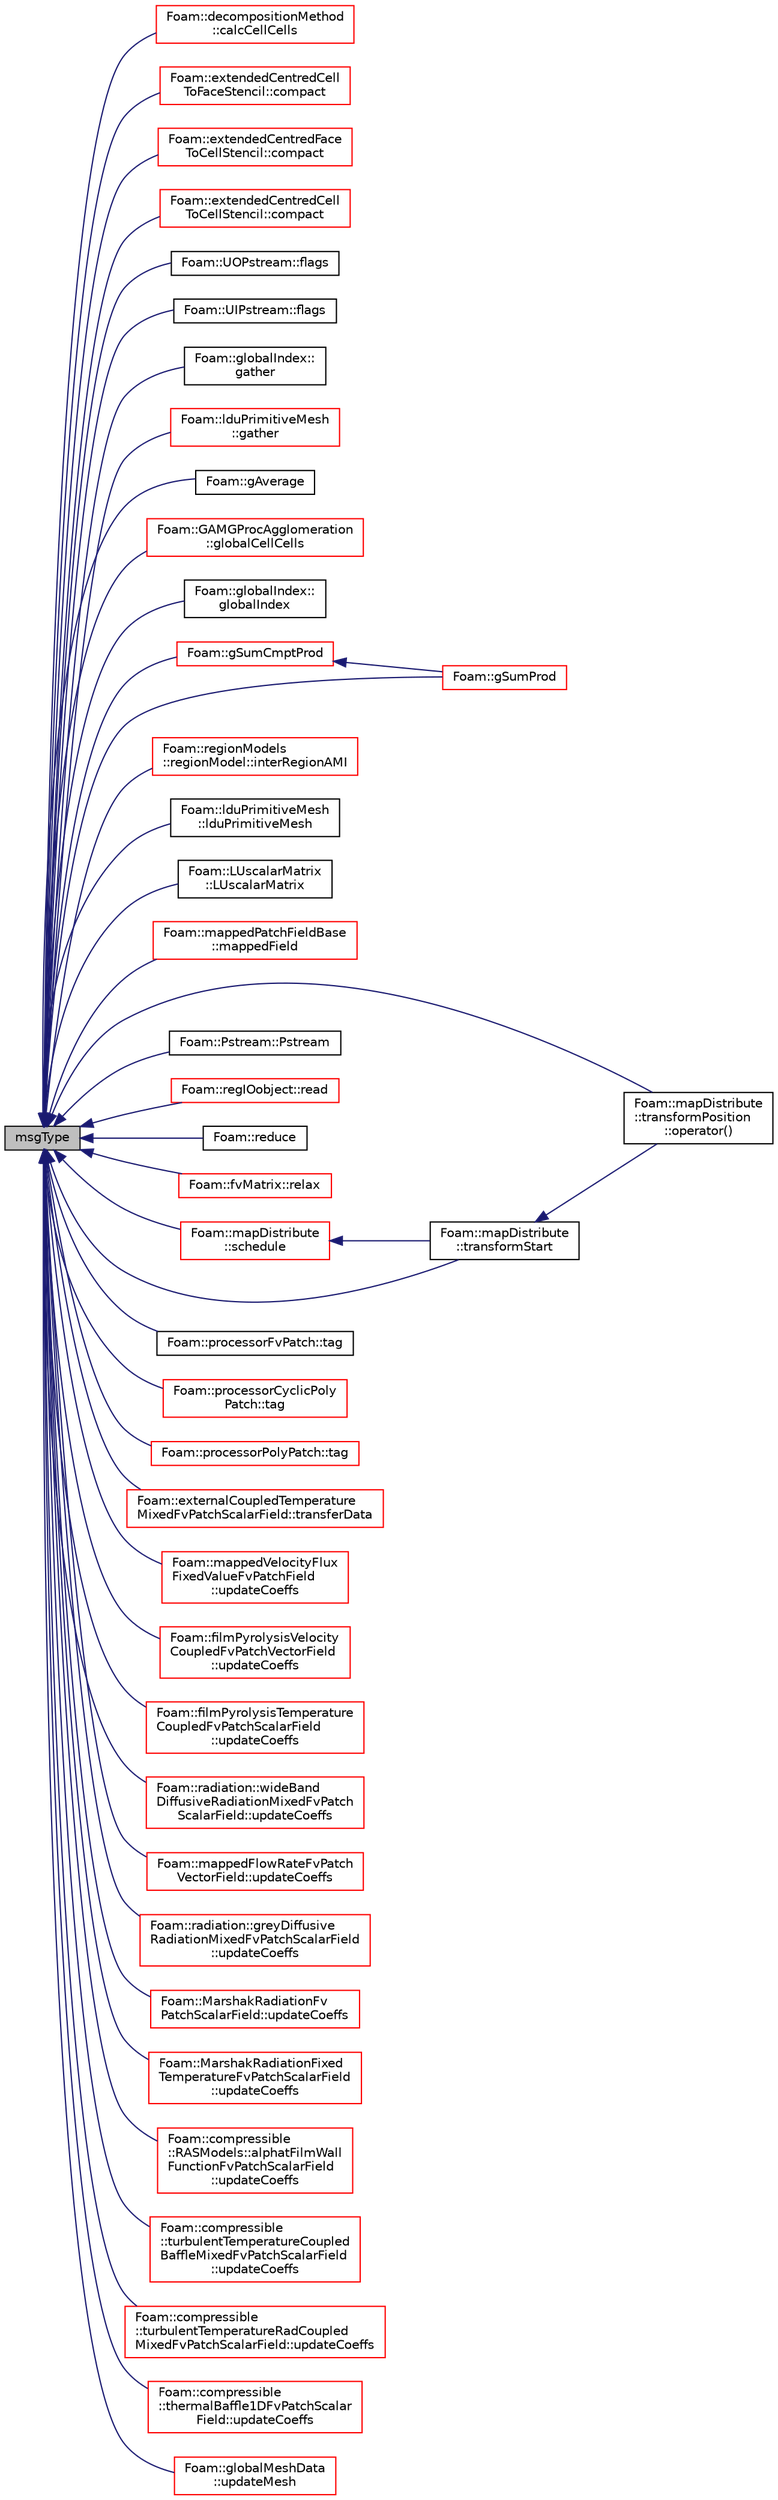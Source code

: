 digraph "msgType"
{
  bgcolor="transparent";
  edge [fontname="Helvetica",fontsize="10",labelfontname="Helvetica",labelfontsize="10"];
  node [fontname="Helvetica",fontsize="10",shape=record];
  rankdir="LR";
  Node1 [label="msgType",height=0.2,width=0.4,color="black", fillcolor="grey75", style="filled", fontcolor="black"];
  Node1 -> Node2 [dir="back",color="midnightblue",fontsize="10",style="solid",fontname="Helvetica"];
  Node2 [label="Foam::decompositionMethod\l::calcCellCells",height=0.2,width=0.4,color="red",URL="$a00513.html#a86727d8c968e3ae5d8f394879e2b3c8a",tooltip="Helper: determine (local or global) cellCells from mesh. "];
  Node1 -> Node3 [dir="back",color="midnightblue",fontsize="10",style="solid",fontname="Helvetica"];
  Node3 [label="Foam::extendedCentredCell\lToFaceStencil::compact",height=0.2,width=0.4,color="red",URL="$a00708.html#a043cdfc194924194e381a986c229569e",tooltip="After removing elements from the stencil adapt the schedule (map). "];
  Node1 -> Node4 [dir="back",color="midnightblue",fontsize="10",style="solid",fontname="Helvetica"];
  Node4 [label="Foam::extendedCentredFace\lToCellStencil::compact",height=0.2,width=0.4,color="red",URL="$a00709.html#a043cdfc194924194e381a986c229569e",tooltip="After removing elements from the stencil adapt the schedule (map). "];
  Node1 -> Node5 [dir="back",color="midnightblue",fontsize="10",style="solid",fontname="Helvetica"];
  Node5 [label="Foam::extendedCentredCell\lToCellStencil::compact",height=0.2,width=0.4,color="red",URL="$a00707.html#a043cdfc194924194e381a986c229569e",tooltip="After removing elements from the stencil adapt the schedule (map). "];
  Node1 -> Node6 [dir="back",color="midnightblue",fontsize="10",style="solid",fontname="Helvetica"];
  Node6 [label="Foam::UOPstream::flags",height=0.2,width=0.4,color="black",URL="$a02856.html#aae0c4712818b0e951b1043a1ae55f279",tooltip="Return flags of output stream. "];
  Node1 -> Node7 [dir="back",color="midnightblue",fontsize="10",style="solid",fontname="Helvetica"];
  Node7 [label="Foam::UIPstream::flags",height=0.2,width=0.4,color="black",URL="$a02827.html#aae0c4712818b0e951b1043a1ae55f279",tooltip="Return flags of output stream. "];
  Node1 -> Node8 [dir="back",color="midnightblue",fontsize="10",style="solid",fontname="Helvetica"];
  Node8 [label="Foam::globalIndex::\lgather",height=0.2,width=0.4,color="black",URL="$a00944.html#a71848f5e700e87cdfd5882949351f7c0",tooltip="Collect data in processor order on master (== procIDs[0]). "];
  Node1 -> Node9 [dir="back",color="midnightblue",fontsize="10",style="solid",fontname="Helvetica"];
  Node9 [label="Foam::lduPrimitiveMesh\l::gather",height=0.2,width=0.4,color="red",URL="$a01305.html#ad7514c3eec68fa18c472b5dfe1c2b5a4",tooltip="Gather meshes from other processors onto procIDs[0]. "];
  Node1 -> Node10 [dir="back",color="midnightblue",fontsize="10",style="solid",fontname="Helvetica"];
  Node10 [label="Foam::gAverage",height=0.2,width=0.4,color="black",URL="$a10958.html#a21de4faef936da2f6e8205e287029228"];
  Node1 -> Node11 [dir="back",color="midnightblue",fontsize="10",style="solid",fontname="Helvetica"];
  Node11 [label="Foam::GAMGProcAgglomeration\l::globalCellCells",height=0.2,width=0.4,color="red",URL="$a00913.html#a59b7daeb97bb6479a59cdeacff965dc5",tooltip="Debug: calculate global cell-cells. "];
  Node1 -> Node12 [dir="back",color="midnightblue",fontsize="10",style="solid",fontname="Helvetica"];
  Node12 [label="Foam::globalIndex::\lglobalIndex",height=0.2,width=0.4,color="black",URL="$a00944.html#a39ebbeaca6850dfbcf3f8c2d7305feb9",tooltip="Construct from local max size. Does communication with default. "];
  Node1 -> Node13 [dir="back",color="midnightblue",fontsize="10",style="solid",fontname="Helvetica"];
  Node13 [label="Foam::gSumCmptProd",height=0.2,width=0.4,color="red",URL="$a10958.html#afe5291c470b6a434026fb71cb9b8814c"];
  Node13 -> Node14 [dir="back",color="midnightblue",fontsize="10",style="solid",fontname="Helvetica"];
  Node14 [label="Foam::gSumProd",height=0.2,width=0.4,color="red",URL="$a10958.html#a415d3d5e182ef5f78f3e8f5459487069"];
  Node1 -> Node14 [dir="back",color="midnightblue",fontsize="10",style="solid",fontname="Helvetica"];
  Node1 -> Node15 [dir="back",color="midnightblue",fontsize="10",style="solid",fontname="Helvetica"];
  Node15 [label="Foam::regionModels\l::regionModel::interRegionAMI",height=0.2,width=0.4,color="red",URL="$a02173.html#a54101281c21a9eda1277e3fe4c1c596e",tooltip="Create or return a new inter-region AMI object. "];
  Node1 -> Node16 [dir="back",color="midnightblue",fontsize="10",style="solid",fontname="Helvetica"];
  Node16 [label="Foam::lduPrimitiveMesh\l::lduPrimitiveMesh",height=0.2,width=0.4,color="black",URL="$a01305.html#aeae1eb8af27cafdc116980dd48968d19",tooltip="Construct by combining multiple meshes. The meshes come from. "];
  Node1 -> Node17 [dir="back",color="midnightblue",fontsize="10",style="solid",fontname="Helvetica"];
  Node17 [label="Foam::LUscalarMatrix\l::LUscalarMatrix",height=0.2,width=0.4,color="black",URL="$a01413.html#aebab11f1a492c2f8e5e99c3e138253ce",tooltip="Construct from lduMatrix and perform LU decomposition. "];
  Node1 -> Node18 [dir="back",color="midnightblue",fontsize="10",style="solid",fontname="Helvetica"];
  Node18 [label="Foam::mappedPatchFieldBase\l::mappedField",height=0.2,width=0.4,color="red",URL="$a01446.html#af85b5ce63e4be45def690103f387de9a",tooltip="Map sampleField onto *this patch. "];
  Node1 -> Node19 [dir="back",color="midnightblue",fontsize="10",style="solid",fontname="Helvetica"];
  Node19 [label="Foam::mapDistribute\l::transformPosition\l::operator()",height=0.2,width=0.4,color="black",URL="$a02736.html#a5103d9ce6de9980590a53094344b66c0"];
  Node1 -> Node20 [dir="back",color="midnightblue",fontsize="10",style="solid",fontname="Helvetica"];
  Node20 [label="Foam::Pstream::Pstream",height=0.2,width=0.4,color="black",URL="$a02049.html#a2b31c5d4673e1c7d7366b8b6bf47830d",tooltip="Construct given optional buffer size. "];
  Node1 -> Node21 [dir="back",color="midnightblue",fontsize="10",style="solid",fontname="Helvetica"];
  Node21 [label="Foam::regIOobject::read",height=0.2,width=0.4,color="red",URL="$a02186.html#af816873151ddb0126e98bb2f914d8ed5",tooltip="Read object. "];
  Node1 -> Node22 [dir="back",color="midnightblue",fontsize="10",style="solid",fontname="Helvetica"];
  Node22 [label="Foam::reduce",height=0.2,width=0.4,color="black",URL="$a10958.html#ab8ee16c289a3576d52f14d6bfb963e4c"];
  Node1 -> Node23 [dir="back",color="midnightblue",fontsize="10",style="solid",fontname="Helvetica"];
  Node23 [label="Foam::fvMatrix::relax",height=0.2,width=0.4,color="red",URL="$a00888.html#a06343b944c91a56352ebf646011c212e",tooltip="Relax matrix (for steady-state solution). "];
  Node1 -> Node24 [dir="back",color="midnightblue",fontsize="10",style="solid",fontname="Helvetica"];
  Node24 [label="Foam::mapDistribute\l::schedule",height=0.2,width=0.4,color="red",URL="$a01427.html#a29cfdd8ae6b2f25bc5294fb74d47ce50",tooltip="Return a schedule. Demand driven. See above. "];
  Node24 -> Node25 [dir="back",color="midnightblue",fontsize="10",style="solid",fontname="Helvetica"];
  Node25 [label="Foam::mapDistribute\l::transformStart",height=0.2,width=0.4,color="black",URL="$a01427.html#ad81500f3e446cb0a0fa323d46e6c8575",tooltip="Destination in constructMap for transformed elements. "];
  Node25 -> Node19 [dir="back",color="midnightblue",fontsize="10",style="solid",fontname="Helvetica"];
  Node1 -> Node26 [dir="back",color="midnightblue",fontsize="10",style="solid",fontname="Helvetica"];
  Node26 [label="Foam::processorFvPatch::tag",height=0.2,width=0.4,color="black",URL="$a02018.html#a89e5c03f22a8104e39d199c57ea83f4a",tooltip="Return message tag used for sending. "];
  Node1 -> Node27 [dir="back",color="midnightblue",fontsize="10",style="solid",fontname="Helvetica"];
  Node27 [label="Foam::processorCyclicPoly\lPatch::tag",height=0.2,width=0.4,color="red",URL="$a02016.html#aeb56925b80e35f34f6b668e91663d570",tooltip="Return message tag to use for communication. "];
  Node1 -> Node28 [dir="back",color="midnightblue",fontsize="10",style="solid",fontname="Helvetica"];
  Node28 [label="Foam::processorPolyPatch::tag",height=0.2,width=0.4,color="red",URL="$a02028.html#a89e5c03f22a8104e39d199c57ea83f4a",tooltip="Return message tag to use for communication. "];
  Node1 -> Node29 [dir="back",color="midnightblue",fontsize="10",style="solid",fontname="Helvetica"];
  Node29 [label="Foam::externalCoupledTemperature\lMixedFvPatchScalarField::transferData",height=0.2,width=0.4,color="red",URL="$a00717.html#a0b1b3cb36932ce3499b0f68b6172d183",tooltip="Transfer data for external source. "];
  Node1 -> Node25 [dir="back",color="midnightblue",fontsize="10",style="solid",fontname="Helvetica"];
  Node1 -> Node30 [dir="back",color="midnightblue",fontsize="10",style="solid",fontname="Helvetica"];
  Node30 [label="Foam::mappedVelocityFlux\lFixedValueFvPatchField\l::updateCoeffs",height=0.2,width=0.4,color="red",URL="$a01451.html#a7e24eafac629d3733181cd942d4c902f",tooltip="Update the coefficients associated with the patch field. "];
  Node1 -> Node31 [dir="back",color="midnightblue",fontsize="10",style="solid",fontname="Helvetica"];
  Node31 [label="Foam::filmPyrolysisVelocity\lCoupledFvPatchVectorField\l::updateCoeffs",height=0.2,width=0.4,color="red",URL="$a00796.html#a7e24eafac629d3733181cd942d4c902f",tooltip="Update the coefficients associated with the patch field. "];
  Node1 -> Node32 [dir="back",color="midnightblue",fontsize="10",style="solid",fontname="Helvetica"];
  Node32 [label="Foam::filmPyrolysisTemperature\lCoupledFvPatchScalarField\l::updateCoeffs",height=0.2,width=0.4,color="red",URL="$a00795.html#a7e24eafac629d3733181cd942d4c902f",tooltip="Update the coefficients associated with the patch field. "];
  Node1 -> Node33 [dir="back",color="midnightblue",fontsize="10",style="solid",fontname="Helvetica"];
  Node33 [label="Foam::radiation::wideBand\lDiffusiveRadiationMixedFvPatch\lScalarField::updateCoeffs",height=0.2,width=0.4,color="red",URL="$a02965.html#a7e24eafac629d3733181cd942d4c902f",tooltip="Update the coefficients associated with the patch field. "];
  Node1 -> Node34 [dir="back",color="midnightblue",fontsize="10",style="solid",fontname="Helvetica"];
  Node34 [label="Foam::mappedFlowRateFvPatch\lVectorField::updateCoeffs",height=0.2,width=0.4,color="red",URL="$a01443.html#a7e24eafac629d3733181cd942d4c902f",tooltip="Update the coefficients associated with the patch field. "];
  Node1 -> Node35 [dir="back",color="midnightblue",fontsize="10",style="solid",fontname="Helvetica"];
  Node35 [label="Foam::radiation::greyDiffusive\lRadiationMixedFvPatchScalarField\l::updateCoeffs",height=0.2,width=0.4,color="red",URL="$a00967.html#a7e24eafac629d3733181cd942d4c902f",tooltip="Update the coefficients associated with the patch field. "];
  Node1 -> Node36 [dir="back",color="midnightblue",fontsize="10",style="solid",fontname="Helvetica"];
  Node36 [label="Foam::MarshakRadiationFv\lPatchScalarField::updateCoeffs",height=0.2,width=0.4,color="red",URL="$a01459.html#a7e24eafac629d3733181cd942d4c902f",tooltip="Update the coefficients associated with the patch field. "];
  Node1 -> Node37 [dir="back",color="midnightblue",fontsize="10",style="solid",fontname="Helvetica"];
  Node37 [label="Foam::MarshakRadiationFixed\lTemperatureFvPatchScalarField\l::updateCoeffs",height=0.2,width=0.4,color="red",URL="$a01458.html#a7e24eafac629d3733181cd942d4c902f",tooltip="Update the coefficients associated with the patch field. "];
  Node1 -> Node38 [dir="back",color="midnightblue",fontsize="10",style="solid",fontname="Helvetica"];
  Node38 [label="Foam::compressible\l::RASModels::alphatFilmWall\lFunctionFvPatchScalarField\l::updateCoeffs",height=0.2,width=0.4,color="red",URL="$a00040.html#a7e24eafac629d3733181cd942d4c902f",tooltip="Update the coefficients associated with the patch field. "];
  Node1 -> Node39 [dir="back",color="midnightblue",fontsize="10",style="solid",fontname="Helvetica"];
  Node39 [label="Foam::compressible\l::turbulentTemperatureCoupled\lBaffleMixedFvPatchScalarField\l::updateCoeffs",height=0.2,width=0.4,color="red",URL="$a02780.html#a7e24eafac629d3733181cd942d4c902f",tooltip="Update the coefficients associated with the patch field. "];
  Node1 -> Node40 [dir="back",color="midnightblue",fontsize="10",style="solid",fontname="Helvetica"];
  Node40 [label="Foam::compressible\l::turbulentTemperatureRadCoupled\lMixedFvPatchScalarField::updateCoeffs",height=0.2,width=0.4,color="red",URL="$a02781.html#a7e24eafac629d3733181cd942d4c902f",tooltip="Update the coefficients associated with the patch field. "];
  Node1 -> Node41 [dir="back",color="midnightblue",fontsize="10",style="solid",fontname="Helvetica"];
  Node41 [label="Foam::compressible\l::thermalBaffle1DFvPatchScalar\lField::updateCoeffs",height=0.2,width=0.4,color="red",URL="$a02651.html#a7e24eafac629d3733181cd942d4c902f",tooltip="Update the coefficients associated with the patch field. "];
  Node1 -> Node42 [dir="back",color="midnightblue",fontsize="10",style="solid",fontname="Helvetica"];
  Node42 [label="Foam::globalMeshData\l::updateMesh",height=0.2,width=0.4,color="red",URL="$a00946.html#ae5693a309a936ac1040dd48c2881677f",tooltip="Change global mesh data given a topological change. Does a. "];
}
